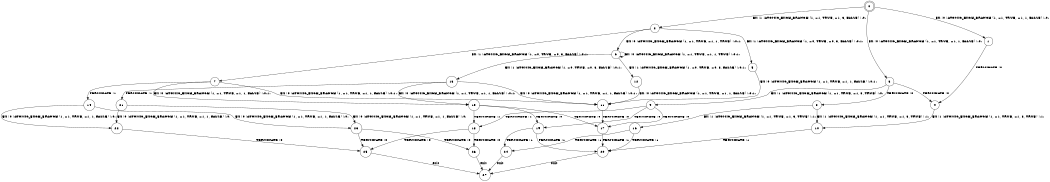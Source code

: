 digraph BCG {
size = "7, 10.5";
center = TRUE;
node [shape = circle];
0 [peripheries = 2];
0 -> 1 [label = "EX !0 !ATOMIC_EXCH_BRANCH (1, +1, TRUE, +1, 1, FALSE) !:0:"];
0 -> 2 [label = "EX !1 !ATOMIC_EXCH_BRANCH (1, +1, TRUE, +1, 3, FALSE) !:0:"];
0 -> 3 [label = "EX !0 !ATOMIC_EXCH_BRANCH (1, +1, TRUE, +1, 1, FALSE) !:0:"];
1 -> 4 [label = "TERMINATE !0"];
2 -> 5 [label = "EX !1 !ATOMIC_EXCH_BRANCH (1, +0, TRUE, +0, 3, FALSE) !:0:1:"];
2 -> 6 [label = "EX !0 !ATOMIC_EXCH_BRANCH (1, +1, TRUE, +1, 1, TRUE) !:0:1:"];
2 -> 7 [label = "EX !1 !ATOMIC_EXCH_BRANCH (1, +0, TRUE, +0, 3, FALSE) !:0:1:"];
3 -> 4 [label = "TERMINATE !0"];
3 -> 8 [label = "TERMINATE !0"];
3 -> 9 [label = "EX !1 !ATOMIC_EXCH_BRANCH (1, +1, TRUE, +1, 3, TRUE) !:0:"];
4 -> 10 [label = "EX !1 !ATOMIC_EXCH_BRANCH (1, +1, TRUE, +1, 3, TRUE) !:1:"];
5 -> 11 [label = "EX !0 !ATOMIC_EXCH_BRANCH (1, +1, TRUE, +1, 1, FALSE) !:0:1:"];
6 -> 12 [label = "EX !1 !ATOMIC_EXCH_BRANCH (1, +0, TRUE, +0, 3, FALSE) !:0:1:"];
6 -> 13 [label = "EX !1 !ATOMIC_EXCH_BRANCH (1, +0, TRUE, +0, 3, FALSE) !:0:1:"];
6 -> 6 [label = "EX !0 !ATOMIC_EXCH_BRANCH (1, +1, TRUE, +1, 1, TRUE) !:0:1:"];
7 -> 11 [label = "EX !0 !ATOMIC_EXCH_BRANCH (1, +1, TRUE, +1, 1, FALSE) !:0:1:"];
7 -> 14 [label = "TERMINATE !1"];
7 -> 15 [label = "EX !0 !ATOMIC_EXCH_BRANCH (1, +1, TRUE, +1, 1, FALSE) !:0:1:"];
8 -> 10 [label = "EX !1 !ATOMIC_EXCH_BRANCH (1, +1, TRUE, +1, 3, TRUE) !:1:"];
8 -> 16 [label = "EX !1 !ATOMIC_EXCH_BRANCH (1, +1, TRUE, +1, 3, TRUE) !:1:"];
9 -> 17 [label = "TERMINATE !0"];
9 -> 18 [label = "TERMINATE !1"];
9 -> 19 [label = "TERMINATE !0"];
10 -> 20 [label = "TERMINATE !1"];
11 -> 17 [label = "TERMINATE !0"];
12 -> 11 [label = "EX !0 !ATOMIC_EXCH_BRANCH (1, +1, TRUE, +1, 1, FALSE) !:0:1:"];
13 -> 11 [label = "EX !0 !ATOMIC_EXCH_BRANCH (1, +1, TRUE, +1, 1, FALSE) !:0:1:"];
13 -> 21 [label = "TERMINATE !1"];
13 -> 15 [label = "EX !0 !ATOMIC_EXCH_BRANCH (1, +1, TRUE, +1, 1, FALSE) !:0:1:"];
14 -> 22 [label = "EX !0 !ATOMIC_EXCH_BRANCH (1, +1, TRUE, +1, 1, FALSE) !:0:"];
14 -> 23 [label = "EX !0 !ATOMIC_EXCH_BRANCH (1, +1, TRUE, +1, 1, FALSE) !:0:"];
15 -> 17 [label = "TERMINATE !0"];
15 -> 18 [label = "TERMINATE !1"];
15 -> 19 [label = "TERMINATE !0"];
16 -> 20 [label = "TERMINATE !1"];
16 -> 24 [label = "TERMINATE !1"];
17 -> 20 [label = "TERMINATE !1"];
18 -> 25 [label = "TERMINATE !0"];
18 -> 26 [label = "TERMINATE !0"];
19 -> 20 [label = "TERMINATE !1"];
19 -> 24 [label = "TERMINATE !1"];
20 -> 27 [label = "exit"];
21 -> 22 [label = "EX !0 !ATOMIC_EXCH_BRANCH (1, +1, TRUE, +1, 1, FALSE) !:0:"];
21 -> 23 [label = "EX !0 !ATOMIC_EXCH_BRANCH (1, +1, TRUE, +1, 1, FALSE) !:0:"];
22 -> 25 [label = "TERMINATE !0"];
23 -> 25 [label = "TERMINATE !0"];
23 -> 26 [label = "TERMINATE !0"];
24 -> 27 [label = "exit"];
25 -> 27 [label = "exit"];
26 -> 27 [label = "exit"];
}
